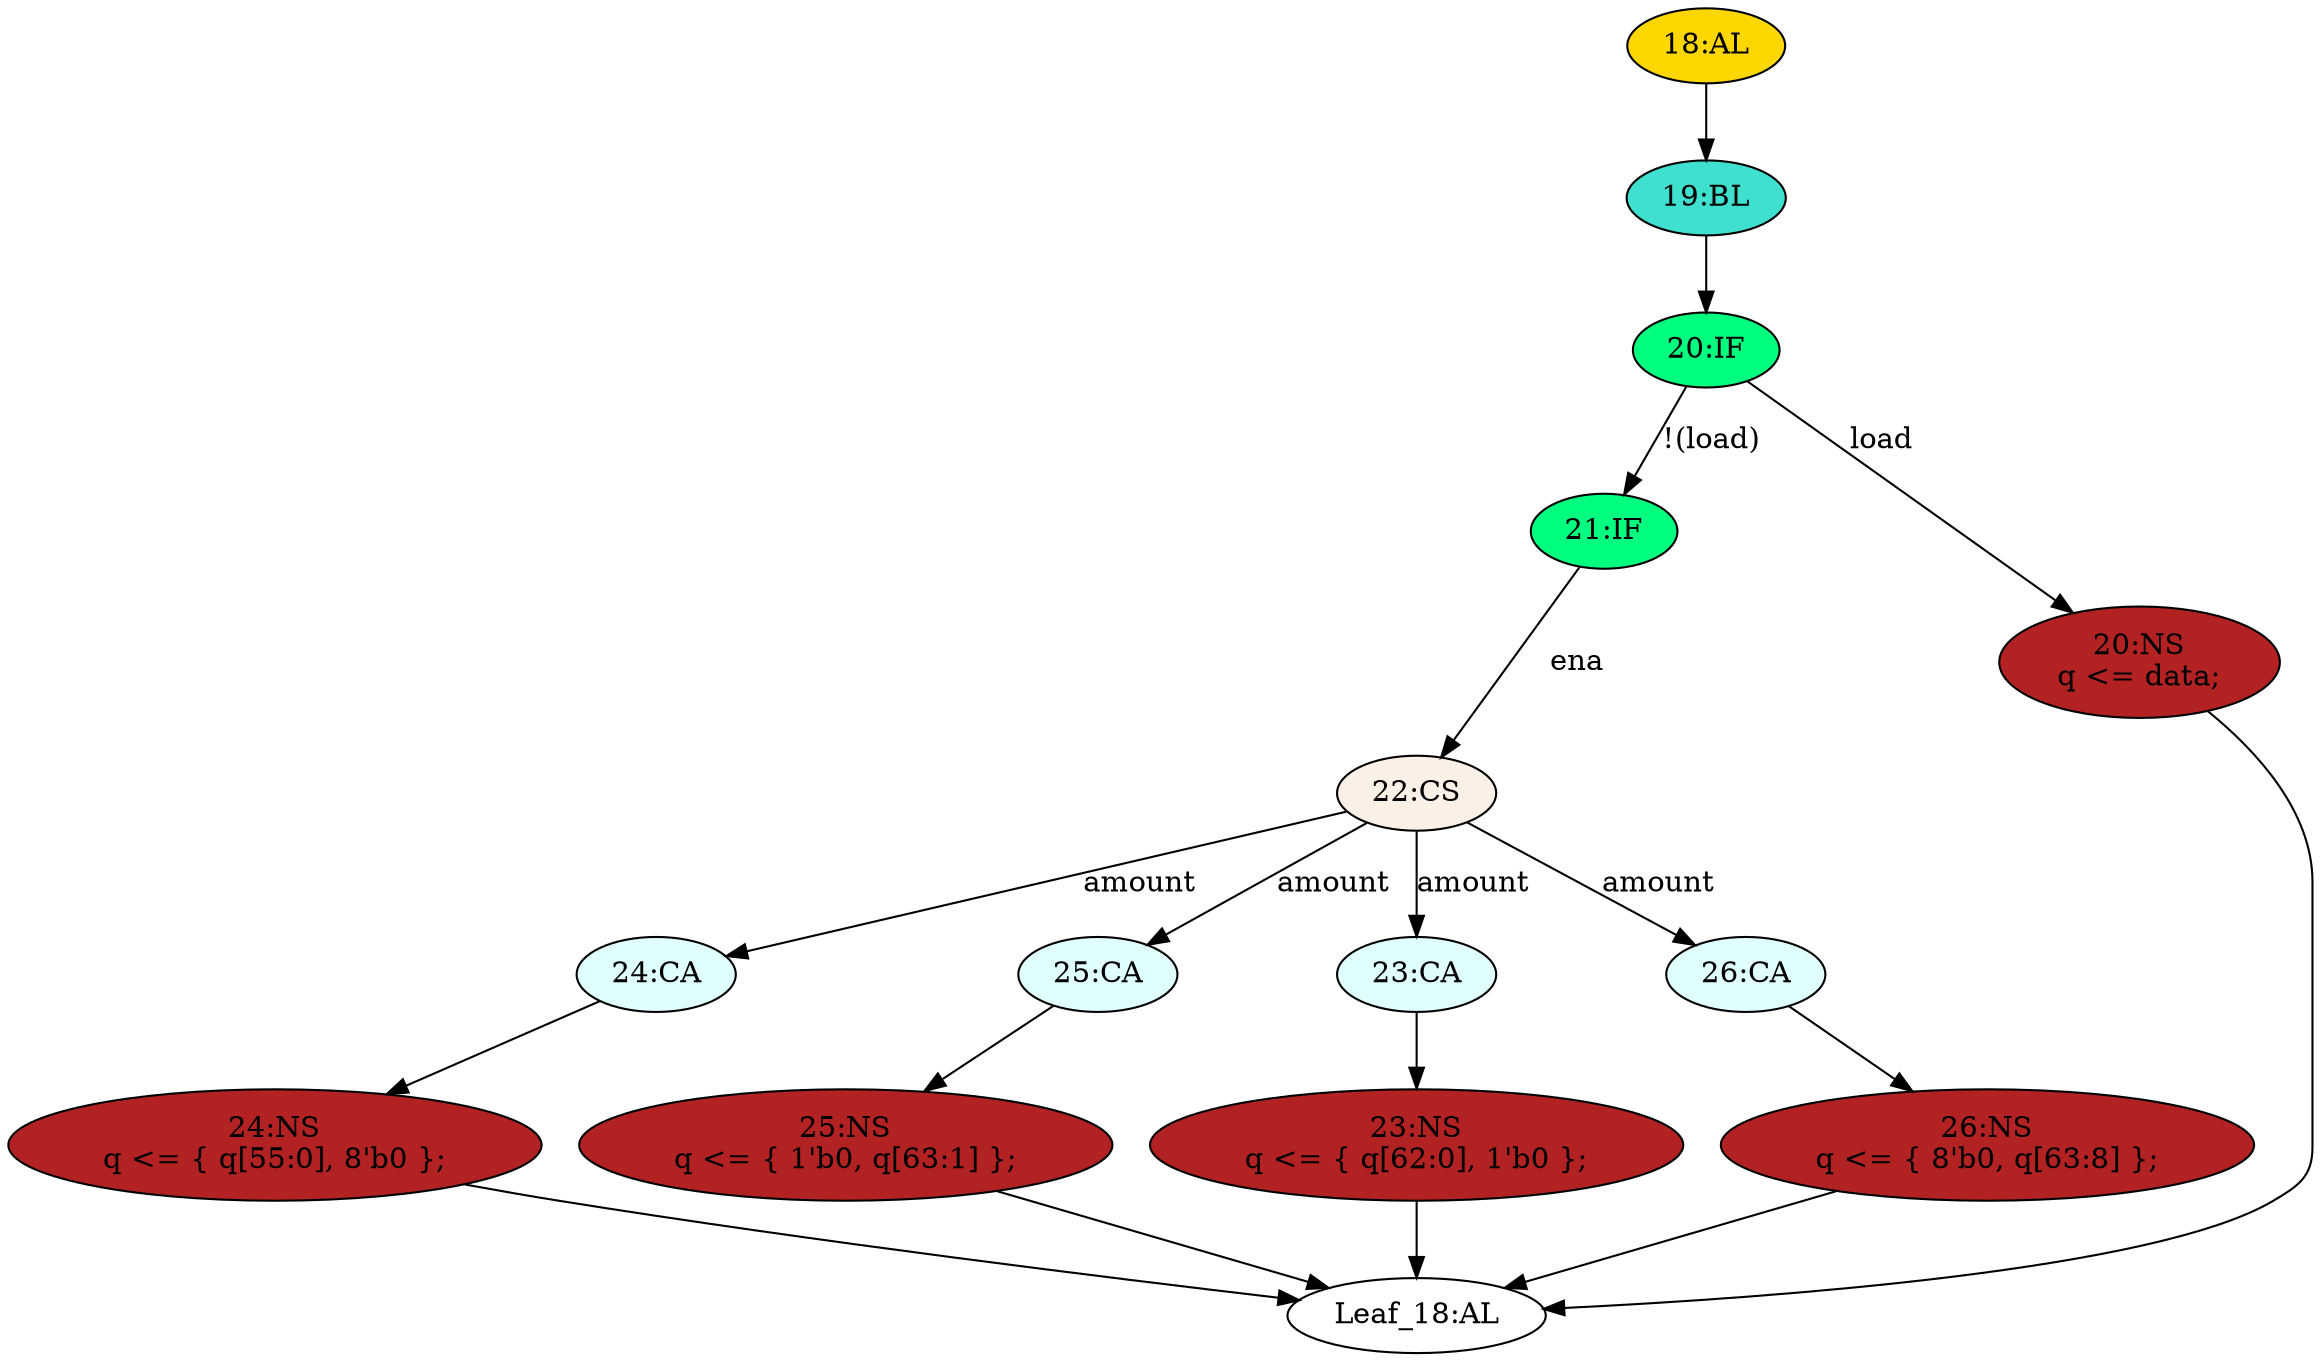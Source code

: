 strict digraph "" {
	node [label="\N"];
	"24:CA"	[ast="<pyverilog.vparser.ast.Case object at 0x7fb747b6cdd0>",
		fillcolor=lightcyan,
		label="24:CA",
		statements="[]",
		style=filled,
		typ=Case];
	"24:NS"	[ast="<pyverilog.vparser.ast.NonblockingSubstitution object at 0x7fb747b6ce50>",
		fillcolor=firebrick,
		label="24:NS
q <= { q[55:0], 8'b0 };",
		statements="[<pyverilog.vparser.ast.NonblockingSubstitution object at 0x7fb747b6ce50>]",
		style=filled,
		typ=NonblockingSubstitution];
	"24:CA" -> "24:NS"	[cond="[]",
		lineno=None];
	"19:BL"	[ast="<pyverilog.vparser.ast.Block object at 0x7fb747b6cbd0>",
		fillcolor=turquoise,
		label="19:BL",
		statements="[]",
		style=filled,
		typ=Block];
	"20:IF"	[ast="<pyverilog.vparser.ast.IfStatement object at 0x7fb747b6cc10>",
		fillcolor=springgreen,
		label="20:IF",
		statements="[]",
		style=filled,
		typ=IfStatement];
	"19:BL" -> "20:IF"	[cond="[]",
		lineno=None];
	"23:NS"	[ast="<pyverilog.vparser.ast.NonblockingSubstitution object at 0x7fb747b6c910>",
		fillcolor=firebrick,
		label="23:NS
q <= { q[62:0], 1'b0 };",
		statements="[<pyverilog.vparser.ast.NonblockingSubstitution object at 0x7fb747b6c910>]",
		style=filled,
		typ=NonblockingSubstitution];
	"Leaf_18:AL"	[def_var="['q']",
		label="Leaf_18:AL"];
	"23:NS" -> "Leaf_18:AL"	[cond="[]",
		lineno=None];
	"25:CA"	[ast="<pyverilog.vparser.ast.Case object at 0x7fb747b6d110>",
		fillcolor=lightcyan,
		label="25:CA",
		statements="[]",
		style=filled,
		typ=Case];
	"25:NS"	[ast="<pyverilog.vparser.ast.NonblockingSubstitution object at 0x7fb747b6d190>",
		fillcolor=firebrick,
		label="25:NS
q <= { 1'b0, q[63:1] };",
		statements="[<pyverilog.vparser.ast.NonblockingSubstitution object at 0x7fb747b6d190>]",
		style=filled,
		typ=NonblockingSubstitution];
	"25:CA" -> "25:NS"	[cond="[]",
		lineno=None];
	"21:IF"	[ast="<pyverilog.vparser.ast.IfStatement object at 0x7fb747b6cc90>",
		fillcolor=springgreen,
		label="21:IF",
		statements="[]",
		style=filled,
		typ=IfStatement];
	"22:CS"	[ast="<pyverilog.vparser.ast.CaseStatement object at 0x7fb747b6cd10>",
		fillcolor=linen,
		label="22:CS",
		statements="[]",
		style=filled,
		typ=CaseStatement];
	"21:IF" -> "22:CS"	[cond="['ena']",
		label=ena,
		lineno=21];
	"23:CA"	[ast="<pyverilog.vparser.ast.Case object at 0x7fb747b6c7d0>",
		fillcolor=lightcyan,
		label="23:CA",
		statements="[]",
		style=filled,
		typ=Case];
	"23:CA" -> "23:NS"	[cond="[]",
		lineno=None];
	"25:NS" -> "Leaf_18:AL"	[cond="[]",
		lineno=None];
	"20:NS"	[ast="<pyverilog.vparser.ast.NonblockingSubstitution object at 0x7fb747b6d7d0>",
		fillcolor=firebrick,
		label="20:NS
q <= data;",
		statements="[<pyverilog.vparser.ast.NonblockingSubstitution object at 0x7fb747b6d7d0>]",
		style=filled,
		typ=NonblockingSubstitution];
	"20:NS" -> "Leaf_18:AL"	[cond="[]",
		lineno=None];
	"22:CS" -> "24:CA"	[cond="['amount']",
		label=amount,
		lineno=22];
	"22:CS" -> "25:CA"	[cond="['amount']",
		label=amount,
		lineno=22];
	"22:CS" -> "23:CA"	[cond="['amount']",
		label=amount,
		lineno=22];
	"26:CA"	[ast="<pyverilog.vparser.ast.Case object at 0x7fb747b6d450>",
		fillcolor=lightcyan,
		label="26:CA",
		statements="[]",
		style=filled,
		typ=Case];
	"22:CS" -> "26:CA"	[cond="['amount']",
		label=amount,
		lineno=22];
	"26:NS"	[ast="<pyverilog.vparser.ast.NonblockingSubstitution object at 0x7fb747b6d4d0>",
		fillcolor=firebrick,
		label="26:NS
q <= { 8'b0, q[63:8] };",
		statements="[<pyverilog.vparser.ast.NonblockingSubstitution object at 0x7fb747b6d4d0>]",
		style=filled,
		typ=NonblockingSubstitution];
	"26:NS" -> "Leaf_18:AL"	[cond="[]",
		lineno=None];
	"26:CA" -> "26:NS"	[cond="[]",
		lineno=None];
	"24:NS" -> "Leaf_18:AL"	[cond="[]",
		lineno=None];
	"18:AL"	[ast="<pyverilog.vparser.ast.Always object at 0x7fb747b6da10>",
		clk_sens=True,
		fillcolor=gold,
		label="18:AL",
		sens="['clk']",
		statements="[]",
		style=filled,
		typ=Always,
		use_var="['load', 'ena', 'amount', 'data', 'q']"];
	"18:AL" -> "19:BL"	[cond="[]",
		lineno=None];
	"20:IF" -> "21:IF"	[cond="['load']",
		label="!(load)",
		lineno=20];
	"20:IF" -> "20:NS"	[cond="['load']",
		label=load,
		lineno=20];
}
